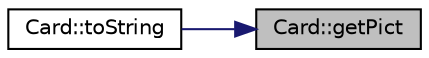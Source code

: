 digraph "Card::getPict"
{
 // LATEX_PDF_SIZE
  edge [fontname="Helvetica",fontsize="10",labelfontname="Helvetica",labelfontsize="10"];
  node [fontname="Helvetica",fontsize="10",shape=record];
  rankdir="RL";
  Node1 [label="Card::getPict",height=0.2,width=0.4,color="black", fillcolor="grey75", style="filled", fontcolor="black",tooltip=" "];
  Node1 -> Node2 [dir="back",color="midnightblue",fontsize="10",style="solid",fontname="Helvetica"];
  Node2 [label="Card::toString",height=0.2,width=0.4,color="black", fillcolor="white", style="filled",URL="$class_card.html#aa12daee2e789c2f0be3feff4f25df888",tooltip=" "];
}
